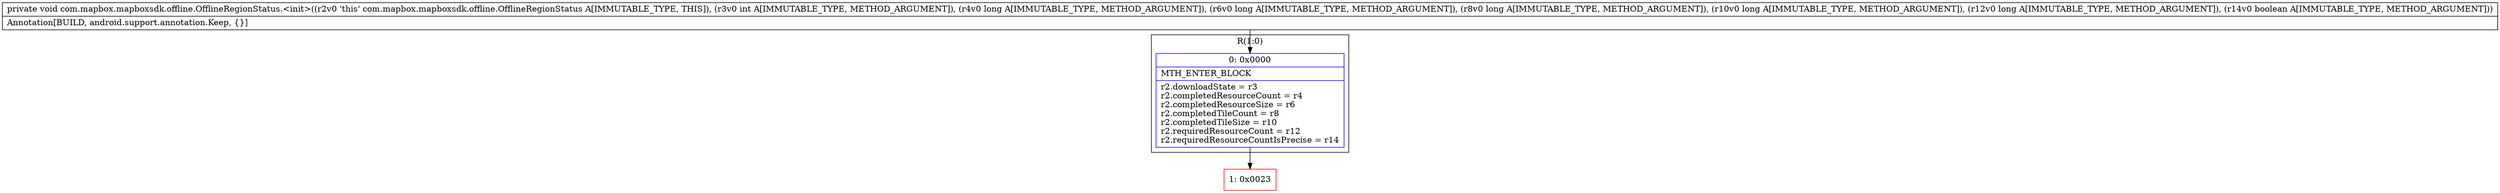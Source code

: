 digraph "CFG forcom.mapbox.mapboxsdk.offline.OfflineRegionStatus.\<init\>(IJJJJJZ)V" {
subgraph cluster_Region_1504713152 {
label = "R(1:0)";
node [shape=record,color=blue];
Node_0 [shape=record,label="{0\:\ 0x0000|MTH_ENTER_BLOCK\l|r2.downloadState = r3\lr2.completedResourceCount = r4\lr2.completedResourceSize = r6\lr2.completedTileCount = r8\lr2.completedTileSize = r10\lr2.requiredResourceCount = r12\lr2.requiredResourceCountIsPrecise = r14\l}"];
}
Node_1 [shape=record,color=red,label="{1\:\ 0x0023}"];
MethodNode[shape=record,label="{private void com.mapbox.mapboxsdk.offline.OfflineRegionStatus.\<init\>((r2v0 'this' com.mapbox.mapboxsdk.offline.OfflineRegionStatus A[IMMUTABLE_TYPE, THIS]), (r3v0 int A[IMMUTABLE_TYPE, METHOD_ARGUMENT]), (r4v0 long A[IMMUTABLE_TYPE, METHOD_ARGUMENT]), (r6v0 long A[IMMUTABLE_TYPE, METHOD_ARGUMENT]), (r8v0 long A[IMMUTABLE_TYPE, METHOD_ARGUMENT]), (r10v0 long A[IMMUTABLE_TYPE, METHOD_ARGUMENT]), (r12v0 long A[IMMUTABLE_TYPE, METHOD_ARGUMENT]), (r14v0 boolean A[IMMUTABLE_TYPE, METHOD_ARGUMENT]))  | Annotation[BUILD, android.support.annotation.Keep, \{\}]\l}"];
MethodNode -> Node_0;
Node_0 -> Node_1;
}

